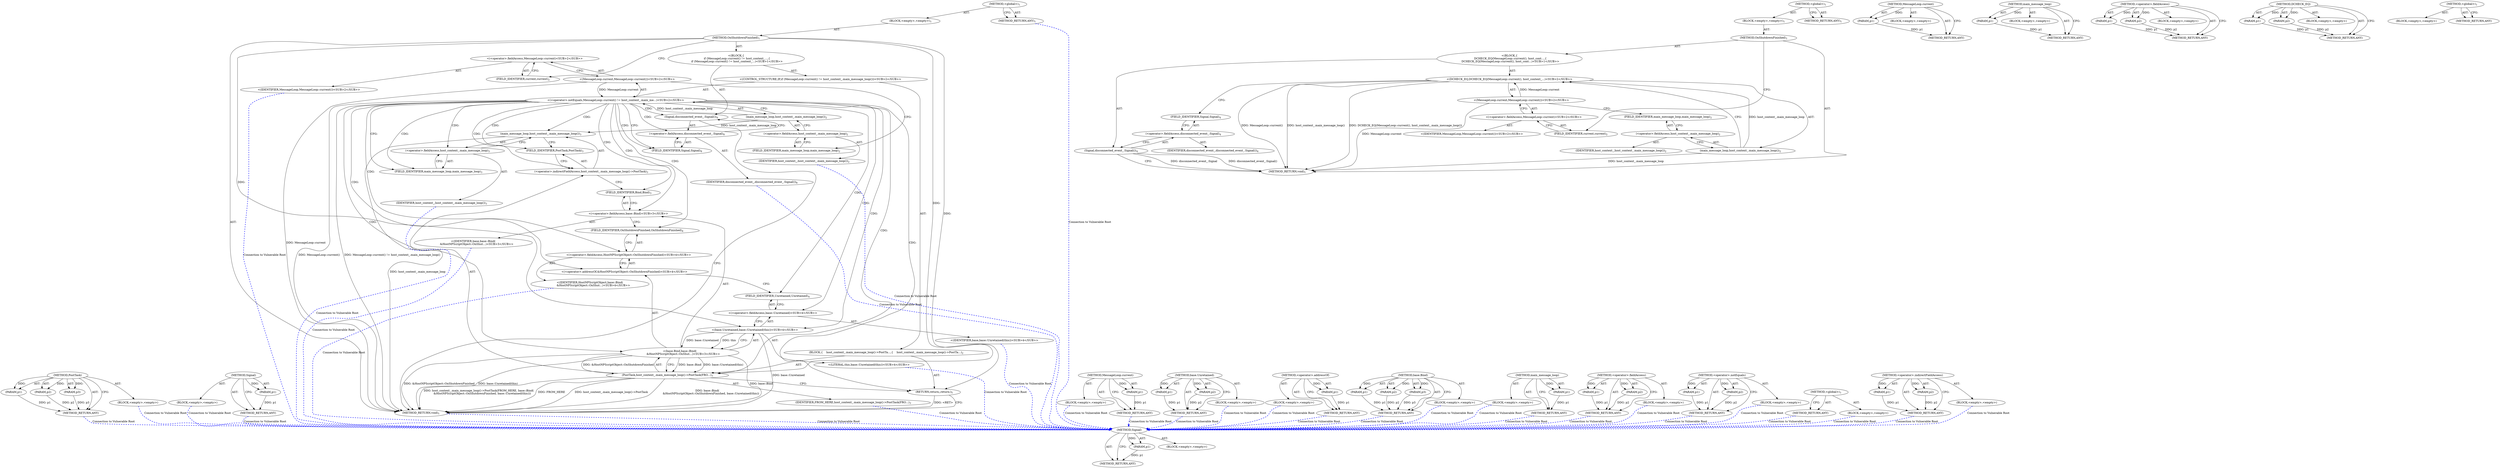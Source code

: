 digraph "&lt;operator&gt;.indirectFieldAccess" {
vulnerable_58 [label=<(METHOD,Signal)>];
vulnerable_59 [label=<(PARAM,p1)>];
vulnerable_60 [label=<(BLOCK,&lt;empty&gt;,&lt;empty&gt;)>];
vulnerable_61 [label=<(METHOD_RETURN,ANY)>];
vulnerable_6 [label=<(METHOD,&lt;global&gt;)<SUB>1</SUB>>];
vulnerable_7 [label=<(BLOCK,&lt;empty&gt;,&lt;empty&gt;)<SUB>1</SUB>>];
vulnerable_8 [label=<(METHOD,OnShutdownFinished)<SUB>1</SUB>>];
vulnerable_9 [label="<(BLOCK,{
  DCHECK_EQ(MessageLoop::current(), host_cont...,{
  DCHECK_EQ(MessageLoop::current(), host_cont...)<SUB>1</SUB>>"];
vulnerable_10 [label="<(DCHECK_EQ,DCHECK_EQ(MessageLoop::current(), host_context_...)<SUB>2</SUB>>"];
vulnerable_11 [label="<(MessageLoop.current,MessageLoop::current())<SUB>2</SUB>>"];
vulnerable_12 [label="<(&lt;operator&gt;.fieldAccess,MessageLoop::current)<SUB>2</SUB>>"];
vulnerable_13 [label="<(IDENTIFIER,MessageLoop,MessageLoop::current())<SUB>2</SUB>>"];
vulnerable_14 [label=<(FIELD_IDENTIFIER,current,current)<SUB>2</SUB>>];
vulnerable_15 [label=<(main_message_loop,host_context_.main_message_loop())<SUB>2</SUB>>];
vulnerable_16 [label=<(&lt;operator&gt;.fieldAccess,host_context_.main_message_loop)<SUB>2</SUB>>];
vulnerable_17 [label=<(IDENTIFIER,host_context_,host_context_.main_message_loop())<SUB>2</SUB>>];
vulnerable_18 [label=<(FIELD_IDENTIFIER,main_message_loop,main_message_loop)<SUB>2</SUB>>];
vulnerable_19 [label=<(Signal,disconnected_event_.Signal())<SUB>4</SUB>>];
vulnerable_20 [label=<(&lt;operator&gt;.fieldAccess,disconnected_event_.Signal)<SUB>4</SUB>>];
vulnerable_21 [label=<(IDENTIFIER,disconnected_event_,disconnected_event_.Signal())<SUB>4</SUB>>];
vulnerable_22 [label=<(FIELD_IDENTIFIER,Signal,Signal)<SUB>4</SUB>>];
vulnerable_23 [label=<(METHOD_RETURN,void)<SUB>1</SUB>>];
vulnerable_25 [label=<(METHOD_RETURN,ANY)<SUB>1</SUB>>];
vulnerable_45 [label=<(METHOD,MessageLoop.current)>];
vulnerable_46 [label=<(PARAM,p1)>];
vulnerable_47 [label=<(BLOCK,&lt;empty&gt;,&lt;empty&gt;)>];
vulnerable_48 [label=<(METHOD_RETURN,ANY)>];
vulnerable_54 [label=<(METHOD,main_message_loop)>];
vulnerable_55 [label=<(PARAM,p1)>];
vulnerable_56 [label=<(BLOCK,&lt;empty&gt;,&lt;empty&gt;)>];
vulnerable_57 [label=<(METHOD_RETURN,ANY)>];
vulnerable_49 [label=<(METHOD,&lt;operator&gt;.fieldAccess)>];
vulnerable_50 [label=<(PARAM,p1)>];
vulnerable_51 [label=<(PARAM,p2)>];
vulnerable_52 [label=<(BLOCK,&lt;empty&gt;,&lt;empty&gt;)>];
vulnerable_53 [label=<(METHOD_RETURN,ANY)>];
vulnerable_40 [label=<(METHOD,DCHECK_EQ)>];
vulnerable_41 [label=<(PARAM,p1)>];
vulnerable_42 [label=<(PARAM,p2)>];
vulnerable_43 [label=<(BLOCK,&lt;empty&gt;,&lt;empty&gt;)>];
vulnerable_44 [label=<(METHOD_RETURN,ANY)>];
vulnerable_34 [label=<(METHOD,&lt;global&gt;)<SUB>1</SUB>>];
vulnerable_35 [label=<(BLOCK,&lt;empty&gt;,&lt;empty&gt;)>];
vulnerable_36 [label=<(METHOD_RETURN,ANY)>];
fixed_82 [label=<(METHOD,PostTask)>];
fixed_83 [label=<(PARAM,p1)>];
fixed_84 [label=<(PARAM,p2)>];
fixed_85 [label=<(PARAM,p3)>];
fixed_86 [label=<(BLOCK,&lt;empty&gt;,&lt;empty&gt;)>];
fixed_87 [label=<(METHOD_RETURN,ANY)>];
fixed_108 [label=<(METHOD,Signal)>];
fixed_109 [label=<(PARAM,p1)>];
fixed_110 [label=<(BLOCK,&lt;empty&gt;,&lt;empty&gt;)>];
fixed_111 [label=<(METHOD_RETURN,ANY)>];
fixed_6 [label=<(METHOD,&lt;global&gt;)<SUB>1</SUB>>];
fixed_7 [label=<(BLOCK,&lt;empty&gt;,&lt;empty&gt;)<SUB>1</SUB>>];
fixed_8 [label=<(METHOD,OnShutdownFinished)<SUB>1</SUB>>];
fixed_9 [label="<(BLOCK,{
  if (MessageLoop::current() != host_context_...,{
  if (MessageLoop::current() != host_context_...)<SUB>1</SUB>>"];
fixed_10 [label="<(CONTROL_STRUCTURE,IF,if (MessageLoop::current() != host_context_.main_message_loop()))<SUB>2</SUB>>"];
fixed_11 [label="<(&lt;operator&gt;.notEquals,MessageLoop::current() != host_context_.main_me...)<SUB>2</SUB>>"];
fixed_12 [label="<(MessageLoop.current,MessageLoop::current())<SUB>2</SUB>>"];
fixed_13 [label="<(&lt;operator&gt;.fieldAccess,MessageLoop::current)<SUB>2</SUB>>"];
fixed_14 [label="<(IDENTIFIER,MessageLoop,MessageLoop::current())<SUB>2</SUB>>"];
fixed_15 [label=<(FIELD_IDENTIFIER,current,current)<SUB>2</SUB>>];
fixed_16 [label=<(main_message_loop,host_context_.main_message_loop())<SUB>2</SUB>>];
fixed_17 [label=<(&lt;operator&gt;.fieldAccess,host_context_.main_message_loop)<SUB>2</SUB>>];
fixed_18 [label=<(IDENTIFIER,host_context_,host_context_.main_message_loop())<SUB>2</SUB>>];
fixed_19 [label=<(FIELD_IDENTIFIER,main_message_loop,main_message_loop)<SUB>2</SUB>>];
fixed_20 [label=<(BLOCK,{
    host_context_.main_message_loop()-&gt;PostTa...,{
    host_context_.main_message_loop()-&gt;PostTa...)<SUB>2</SUB>>];
fixed_21 [label=<(PostTask,host_context_.main_message_loop()-&gt;PostTask(FRO...)<SUB>3</SUB>>];
fixed_22 [label=<(&lt;operator&gt;.indirectFieldAccess,host_context_.main_message_loop()-&gt;PostTask)<SUB>3</SUB>>];
fixed_23 [label=<(main_message_loop,host_context_.main_message_loop())<SUB>3</SUB>>];
fixed_24 [label=<(&lt;operator&gt;.fieldAccess,host_context_.main_message_loop)<SUB>3</SUB>>];
fixed_25 [label=<(IDENTIFIER,host_context_,host_context_.main_message_loop())<SUB>3</SUB>>];
fixed_26 [label=<(FIELD_IDENTIFIER,main_message_loop,main_message_loop)<SUB>3</SUB>>];
fixed_27 [label=<(FIELD_IDENTIFIER,PostTask,PostTask)<SUB>3</SUB>>];
fixed_28 [label=<(IDENTIFIER,FROM_HERE,host_context_.main_message_loop()-&gt;PostTask(FRO...)<SUB>3</SUB>>];
fixed_29 [label="<(base.Bind,base::Bind(
        &amp;HostNPScriptObject::OnShut...)<SUB>3</SUB>>"];
fixed_30 [label="<(&lt;operator&gt;.fieldAccess,base::Bind)<SUB>3</SUB>>"];
fixed_31 [label="<(IDENTIFIER,base,base::Bind(
        &amp;HostNPScriptObject::OnShut...)<SUB>3</SUB>>"];
fixed_32 [label=<(FIELD_IDENTIFIER,Bind,Bind)<SUB>3</SUB>>];
fixed_33 [label="<(&lt;operator&gt;.addressOf,&amp;HostNPScriptObject::OnShutdownFinished)<SUB>4</SUB>>"];
fixed_34 [label="<(&lt;operator&gt;.fieldAccess,HostNPScriptObject::OnShutdownFinished)<SUB>4</SUB>>"];
fixed_35 [label="<(IDENTIFIER,HostNPScriptObject,base::Bind(
        &amp;HostNPScriptObject::OnShut...)<SUB>4</SUB>>"];
fixed_36 [label=<(FIELD_IDENTIFIER,OnShutdownFinished,OnShutdownFinished)<SUB>4</SUB>>];
fixed_37 [label="<(base.Unretained,base::Unretained(this))<SUB>4</SUB>>"];
fixed_38 [label="<(&lt;operator&gt;.fieldAccess,base::Unretained)<SUB>4</SUB>>"];
fixed_39 [label="<(IDENTIFIER,base,base::Unretained(this))<SUB>4</SUB>>"];
fixed_40 [label=<(FIELD_IDENTIFIER,Unretained,Unretained)<SUB>4</SUB>>];
fixed_41 [label="<(LITERAL,this,base::Unretained(this))<SUB>4</SUB>>"];
fixed_42 [label=<(RETURN,return;,return;)<SUB>5</SUB>>];
fixed_43 [label=<(Signal,disconnected_event_.Signal())<SUB>8</SUB>>];
fixed_44 [label=<(&lt;operator&gt;.fieldAccess,disconnected_event_.Signal)<SUB>8</SUB>>];
fixed_45 [label=<(IDENTIFIER,disconnected_event_,disconnected_event_.Signal())<SUB>8</SUB>>];
fixed_46 [label=<(FIELD_IDENTIFIER,Signal,Signal)<SUB>8</SUB>>];
fixed_47 [label=<(METHOD_RETURN,void)<SUB>1</SUB>>];
fixed_49 [label=<(METHOD_RETURN,ANY)<SUB>1</SUB>>];
fixed_69 [label=<(METHOD,MessageLoop.current)>];
fixed_70 [label=<(PARAM,p1)>];
fixed_71 [label=<(BLOCK,&lt;empty&gt;,&lt;empty&gt;)>];
fixed_72 [label=<(METHOD_RETURN,ANY)>];
fixed_103 [label=<(METHOD,base.Unretained)>];
fixed_104 [label=<(PARAM,p1)>];
fixed_105 [label=<(PARAM,p2)>];
fixed_106 [label=<(BLOCK,&lt;empty&gt;,&lt;empty&gt;)>];
fixed_107 [label=<(METHOD_RETURN,ANY)>];
fixed_99 [label=<(METHOD,&lt;operator&gt;.addressOf)>];
fixed_100 [label=<(PARAM,p1)>];
fixed_101 [label=<(BLOCK,&lt;empty&gt;,&lt;empty&gt;)>];
fixed_102 [label=<(METHOD_RETURN,ANY)>];
fixed_93 [label=<(METHOD,base.Bind)>];
fixed_94 [label=<(PARAM,p1)>];
fixed_95 [label=<(PARAM,p2)>];
fixed_96 [label=<(PARAM,p3)>];
fixed_97 [label=<(BLOCK,&lt;empty&gt;,&lt;empty&gt;)>];
fixed_98 [label=<(METHOD_RETURN,ANY)>];
fixed_78 [label=<(METHOD,main_message_loop)>];
fixed_79 [label=<(PARAM,p1)>];
fixed_80 [label=<(BLOCK,&lt;empty&gt;,&lt;empty&gt;)>];
fixed_81 [label=<(METHOD_RETURN,ANY)>];
fixed_73 [label=<(METHOD,&lt;operator&gt;.fieldAccess)>];
fixed_74 [label=<(PARAM,p1)>];
fixed_75 [label=<(PARAM,p2)>];
fixed_76 [label=<(BLOCK,&lt;empty&gt;,&lt;empty&gt;)>];
fixed_77 [label=<(METHOD_RETURN,ANY)>];
fixed_64 [label=<(METHOD,&lt;operator&gt;.notEquals)>];
fixed_65 [label=<(PARAM,p1)>];
fixed_66 [label=<(PARAM,p2)>];
fixed_67 [label=<(BLOCK,&lt;empty&gt;,&lt;empty&gt;)>];
fixed_68 [label=<(METHOD_RETURN,ANY)>];
fixed_58 [label=<(METHOD,&lt;global&gt;)<SUB>1</SUB>>];
fixed_59 [label=<(BLOCK,&lt;empty&gt;,&lt;empty&gt;)>];
fixed_60 [label=<(METHOD_RETURN,ANY)>];
fixed_88 [label=<(METHOD,&lt;operator&gt;.indirectFieldAccess)>];
fixed_89 [label=<(PARAM,p1)>];
fixed_90 [label=<(PARAM,p2)>];
fixed_91 [label=<(BLOCK,&lt;empty&gt;,&lt;empty&gt;)>];
fixed_92 [label=<(METHOD_RETURN,ANY)>];
vulnerable_58 -> vulnerable_59  [key=0, label="AST: "];
vulnerable_58 -> vulnerable_59  [key=1, label="DDG: "];
vulnerable_58 -> vulnerable_60  [key=0, label="AST: "];
vulnerable_58 -> vulnerable_61  [key=0, label="AST: "];
vulnerable_58 -> vulnerable_61  [key=1, label="CFG: "];
vulnerable_59 -> vulnerable_61  [key=0, label="DDG: p1"];
vulnerable_6 -> vulnerable_7  [key=0, label="AST: "];
vulnerable_6 -> vulnerable_25  [key=0, label="AST: "];
vulnerable_6 -> vulnerable_25  [key=1, label="CFG: "];
vulnerable_7 -> vulnerable_8  [key=0, label="AST: "];
vulnerable_8 -> vulnerable_9  [key=0, label="AST: "];
vulnerable_8 -> vulnerable_23  [key=0, label="AST: "];
vulnerable_8 -> vulnerable_14  [key=0, label="CFG: "];
vulnerable_9 -> vulnerable_10  [key=0, label="AST: "];
vulnerable_9 -> vulnerable_19  [key=0, label="AST: "];
vulnerable_10 -> vulnerable_11  [key=0, label="AST: "];
vulnerable_10 -> vulnerable_15  [key=0, label="AST: "];
vulnerable_10 -> vulnerable_22  [key=0, label="CFG: "];
vulnerable_10 -> vulnerable_23  [key=0, label="DDG: MessageLoop::current()"];
vulnerable_10 -> vulnerable_23  [key=1, label="DDG: host_context_.main_message_loop()"];
vulnerable_10 -> vulnerable_23  [key=2, label="DDG: DCHECK_EQ(MessageLoop::current(), host_context_.main_message_loop())"];
vulnerable_11 -> vulnerable_12  [key=0, label="AST: "];
vulnerable_11 -> vulnerable_18  [key=0, label="CFG: "];
vulnerable_11 -> vulnerable_23  [key=0, label="DDG: MessageLoop::current"];
vulnerable_11 -> vulnerable_10  [key=0, label="DDG: MessageLoop::current"];
vulnerable_12 -> vulnerable_13  [key=0, label="AST: "];
vulnerable_12 -> vulnerable_14  [key=0, label="AST: "];
vulnerable_12 -> vulnerable_11  [key=0, label="CFG: "];
vulnerable_14 -> vulnerable_12  [key=0, label="CFG: "];
vulnerable_15 -> vulnerable_16  [key=0, label="AST: "];
vulnerable_15 -> vulnerable_10  [key=0, label="CFG: "];
vulnerable_15 -> vulnerable_10  [key=1, label="DDG: host_context_.main_message_loop"];
vulnerable_15 -> vulnerable_23  [key=0, label="DDG: host_context_.main_message_loop"];
vulnerable_16 -> vulnerable_17  [key=0, label="AST: "];
vulnerable_16 -> vulnerable_18  [key=0, label="AST: "];
vulnerable_16 -> vulnerable_15  [key=0, label="CFG: "];
vulnerable_18 -> vulnerable_16  [key=0, label="CFG: "];
vulnerable_19 -> vulnerable_20  [key=0, label="AST: "];
vulnerable_19 -> vulnerable_23  [key=0, label="CFG: "];
vulnerable_19 -> vulnerable_23  [key=1, label="DDG: disconnected_event_.Signal"];
vulnerable_19 -> vulnerable_23  [key=2, label="DDG: disconnected_event_.Signal()"];
vulnerable_20 -> vulnerable_21  [key=0, label="AST: "];
vulnerable_20 -> vulnerable_22  [key=0, label="AST: "];
vulnerable_20 -> vulnerable_19  [key=0, label="CFG: "];
vulnerable_22 -> vulnerable_20  [key=0, label="CFG: "];
vulnerable_45 -> vulnerable_46  [key=0, label="AST: "];
vulnerable_45 -> vulnerable_46  [key=1, label="DDG: "];
vulnerable_45 -> vulnerable_47  [key=0, label="AST: "];
vulnerable_45 -> vulnerable_48  [key=0, label="AST: "];
vulnerable_45 -> vulnerable_48  [key=1, label="CFG: "];
vulnerable_46 -> vulnerable_48  [key=0, label="DDG: p1"];
vulnerable_54 -> vulnerable_55  [key=0, label="AST: "];
vulnerable_54 -> vulnerable_55  [key=1, label="DDG: "];
vulnerable_54 -> vulnerable_56  [key=0, label="AST: "];
vulnerable_54 -> vulnerable_57  [key=0, label="AST: "];
vulnerable_54 -> vulnerable_57  [key=1, label="CFG: "];
vulnerable_55 -> vulnerable_57  [key=0, label="DDG: p1"];
vulnerable_49 -> vulnerable_50  [key=0, label="AST: "];
vulnerable_49 -> vulnerable_50  [key=1, label="DDG: "];
vulnerable_49 -> vulnerable_52  [key=0, label="AST: "];
vulnerable_49 -> vulnerable_51  [key=0, label="AST: "];
vulnerable_49 -> vulnerable_51  [key=1, label="DDG: "];
vulnerable_49 -> vulnerable_53  [key=0, label="AST: "];
vulnerable_49 -> vulnerable_53  [key=1, label="CFG: "];
vulnerable_50 -> vulnerable_53  [key=0, label="DDG: p1"];
vulnerable_51 -> vulnerable_53  [key=0, label="DDG: p2"];
vulnerable_40 -> vulnerable_41  [key=0, label="AST: "];
vulnerable_40 -> vulnerable_41  [key=1, label="DDG: "];
vulnerable_40 -> vulnerable_43  [key=0, label="AST: "];
vulnerable_40 -> vulnerable_42  [key=0, label="AST: "];
vulnerable_40 -> vulnerable_42  [key=1, label="DDG: "];
vulnerable_40 -> vulnerable_44  [key=0, label="AST: "];
vulnerable_40 -> vulnerable_44  [key=1, label="CFG: "];
vulnerable_41 -> vulnerable_44  [key=0, label="DDG: p1"];
vulnerable_42 -> vulnerable_44  [key=0, label="DDG: p2"];
vulnerable_34 -> vulnerable_35  [key=0, label="AST: "];
vulnerable_34 -> vulnerable_36  [key=0, label="AST: "];
vulnerable_34 -> vulnerable_36  [key=1, label="CFG: "];
fixed_82 -> fixed_83  [key=0, label="AST: "];
fixed_82 -> fixed_83  [key=1, label="DDG: "];
fixed_82 -> fixed_86  [key=0, label="AST: "];
fixed_82 -> fixed_84  [key=0, label="AST: "];
fixed_82 -> fixed_84  [key=1, label="DDG: "];
fixed_82 -> fixed_87  [key=0, label="AST: "];
fixed_82 -> fixed_87  [key=1, label="CFG: "];
fixed_82 -> fixed_85  [key=0, label="AST: "];
fixed_82 -> fixed_85  [key=1, label="DDG: "];
fixed_83 -> fixed_87  [key=0, label="DDG: p1"];
fixed_84 -> fixed_87  [key=0, label="DDG: p2"];
fixed_85 -> fixed_87  [key=0, label="DDG: p3"];
fixed_86 -> vulnerable_58  [color=blue, key=0, label="Connection to Vulnerable Root", penwidth="2.0", style=dashed];
fixed_87 -> vulnerable_58  [color=blue, key=0, label="Connection to Vulnerable Root", penwidth="2.0", style=dashed];
fixed_108 -> fixed_109  [key=0, label="AST: "];
fixed_108 -> fixed_109  [key=1, label="DDG: "];
fixed_108 -> fixed_110  [key=0, label="AST: "];
fixed_108 -> fixed_111  [key=0, label="AST: "];
fixed_108 -> fixed_111  [key=1, label="CFG: "];
fixed_109 -> fixed_111  [key=0, label="DDG: p1"];
fixed_110 -> vulnerable_58  [color=blue, key=0, label="Connection to Vulnerable Root", penwidth="2.0", style=dashed];
fixed_111 -> vulnerable_58  [color=blue, key=0, label="Connection to Vulnerable Root", penwidth="2.0", style=dashed];
fixed_6 -> fixed_7  [key=0, label="AST: "];
fixed_6 -> fixed_49  [key=0, label="AST: "];
fixed_6 -> fixed_49  [key=1, label="CFG: "];
fixed_7 -> fixed_8  [key=0, label="AST: "];
fixed_8 -> fixed_9  [key=0, label="AST: "];
fixed_8 -> fixed_47  [key=0, label="AST: "];
fixed_8 -> fixed_15  [key=0, label="CFG: "];
fixed_8 -> fixed_42  [key=0, label="DDG: "];
fixed_8 -> fixed_21  [key=0, label="DDG: "];
fixed_8 -> fixed_37  [key=0, label="DDG: "];
fixed_9 -> fixed_10  [key=0, label="AST: "];
fixed_9 -> fixed_43  [key=0, label="AST: "];
fixed_10 -> fixed_11  [key=0, label="AST: "];
fixed_10 -> fixed_20  [key=0, label="AST: "];
fixed_11 -> fixed_12  [key=0, label="AST: "];
fixed_11 -> fixed_16  [key=0, label="AST: "];
fixed_11 -> fixed_26  [key=0, label="CFG: "];
fixed_11 -> fixed_26  [key=1, label="CDG: "];
fixed_11 -> fixed_46  [key=0, label="CFG: "];
fixed_11 -> fixed_46  [key=1, label="CDG: "];
fixed_11 -> fixed_47  [key=0, label="DDG: MessageLoop::current()"];
fixed_11 -> fixed_47  [key=1, label="DDG: MessageLoop::current() != host_context_.main_message_loop()"];
fixed_11 -> fixed_24  [key=0, label="CDG: "];
fixed_11 -> fixed_30  [key=0, label="CDG: "];
fixed_11 -> fixed_34  [key=0, label="CDG: "];
fixed_11 -> fixed_21  [key=0, label="CDG: "];
fixed_11 -> fixed_32  [key=0, label="CDG: "];
fixed_11 -> fixed_33  [key=0, label="CDG: "];
fixed_11 -> fixed_42  [key=0, label="CDG: "];
fixed_11 -> fixed_23  [key=0, label="CDG: "];
fixed_11 -> fixed_36  [key=0, label="CDG: "];
fixed_11 -> fixed_37  [key=0, label="CDG: "];
fixed_11 -> fixed_38  [key=0, label="CDG: "];
fixed_11 -> fixed_22  [key=0, label="CDG: "];
fixed_11 -> fixed_27  [key=0, label="CDG: "];
fixed_11 -> fixed_40  [key=0, label="CDG: "];
fixed_11 -> fixed_29  [key=0, label="CDG: "];
fixed_11 -> fixed_44  [key=0, label="CDG: "];
fixed_11 -> fixed_43  [key=0, label="CDG: "];
fixed_12 -> fixed_13  [key=0, label="AST: "];
fixed_12 -> fixed_19  [key=0, label="CFG: "];
fixed_12 -> fixed_47  [key=0, label="DDG: MessageLoop::current"];
fixed_12 -> fixed_11  [key=0, label="DDG: MessageLoop::current"];
fixed_13 -> fixed_14  [key=0, label="AST: "];
fixed_13 -> fixed_15  [key=0, label="AST: "];
fixed_13 -> fixed_12  [key=0, label="CFG: "];
fixed_14 -> vulnerable_58  [color=blue, key=0, label="Connection to Vulnerable Root", penwidth="2.0", style=dashed];
fixed_15 -> fixed_13  [key=0, label="CFG: "];
fixed_16 -> fixed_17  [key=0, label="AST: "];
fixed_16 -> fixed_11  [key=0, label="CFG: "];
fixed_16 -> fixed_11  [key=1, label="DDG: host_context_.main_message_loop"];
fixed_16 -> fixed_23  [key=0, label="DDG: host_context_.main_message_loop"];
fixed_17 -> fixed_18  [key=0, label="AST: "];
fixed_17 -> fixed_19  [key=0, label="AST: "];
fixed_17 -> fixed_16  [key=0, label="CFG: "];
fixed_18 -> vulnerable_58  [color=blue, key=0, label="Connection to Vulnerable Root", penwidth="2.0", style=dashed];
fixed_19 -> fixed_17  [key=0, label="CFG: "];
fixed_20 -> fixed_21  [key=0, label="AST: "];
fixed_20 -> fixed_42  [key=0, label="AST: "];
fixed_21 -> fixed_22  [key=0, label="AST: "];
fixed_21 -> fixed_28  [key=0, label="AST: "];
fixed_21 -> fixed_29  [key=0, label="AST: "];
fixed_21 -> fixed_42  [key=0, label="CFG: "];
fixed_21 -> fixed_47  [key=0, label="DDG: host_context_.main_message_loop()-&gt;PostTask"];
fixed_21 -> fixed_47  [key=1, label="DDG: base::Bind(
        &amp;HostNPScriptObject::OnShutdownFinished, base::Unretained(this))"];
fixed_21 -> fixed_47  [key=2, label="DDG: host_context_.main_message_loop()-&gt;PostTask(FROM_HERE, base::Bind(
        &amp;HostNPScriptObject::OnShutdownFinished, base::Unretained(this)))"];
fixed_21 -> fixed_47  [key=3, label="DDG: FROM_HERE"];
fixed_22 -> fixed_23  [key=0, label="AST: "];
fixed_22 -> fixed_27  [key=0, label="AST: "];
fixed_22 -> fixed_32  [key=0, label="CFG: "];
fixed_23 -> fixed_24  [key=0, label="AST: "];
fixed_23 -> fixed_27  [key=0, label="CFG: "];
fixed_23 -> fixed_47  [key=0, label="DDG: host_context_.main_message_loop"];
fixed_24 -> fixed_25  [key=0, label="AST: "];
fixed_24 -> fixed_26  [key=0, label="AST: "];
fixed_24 -> fixed_23  [key=0, label="CFG: "];
fixed_25 -> vulnerable_58  [color=blue, key=0, label="Connection to Vulnerable Root", penwidth="2.0", style=dashed];
fixed_26 -> fixed_24  [key=0, label="CFG: "];
fixed_27 -> fixed_22  [key=0, label="CFG: "];
fixed_28 -> vulnerable_58  [color=blue, key=0, label="Connection to Vulnerable Root", penwidth="2.0", style=dashed];
fixed_29 -> fixed_30  [key=0, label="AST: "];
fixed_29 -> fixed_33  [key=0, label="AST: "];
fixed_29 -> fixed_37  [key=0, label="AST: "];
fixed_29 -> fixed_21  [key=0, label="CFG: "];
fixed_29 -> fixed_21  [key=1, label="DDG: base::Bind"];
fixed_29 -> fixed_21  [key=2, label="DDG: &amp;HostNPScriptObject::OnShutdownFinished"];
fixed_29 -> fixed_21  [key=3, label="DDG: base::Unretained(this)"];
fixed_29 -> fixed_47  [key=0, label="DDG: base::Bind"];
fixed_29 -> fixed_47  [key=1, label="DDG: &amp;HostNPScriptObject::OnShutdownFinished"];
fixed_29 -> fixed_47  [key=2, label="DDG: base::Unretained(this)"];
fixed_30 -> fixed_31  [key=0, label="AST: "];
fixed_30 -> fixed_32  [key=0, label="AST: "];
fixed_30 -> fixed_36  [key=0, label="CFG: "];
fixed_31 -> vulnerable_58  [color=blue, key=0, label="Connection to Vulnerable Root", penwidth="2.0", style=dashed];
fixed_32 -> fixed_30  [key=0, label="CFG: "];
fixed_33 -> fixed_34  [key=0, label="AST: "];
fixed_33 -> fixed_40  [key=0, label="CFG: "];
fixed_34 -> fixed_35  [key=0, label="AST: "];
fixed_34 -> fixed_36  [key=0, label="AST: "];
fixed_34 -> fixed_33  [key=0, label="CFG: "];
fixed_35 -> vulnerable_58  [color=blue, key=0, label="Connection to Vulnerable Root", penwidth="2.0", style=dashed];
fixed_36 -> fixed_34  [key=0, label="CFG: "];
fixed_37 -> fixed_38  [key=0, label="AST: "];
fixed_37 -> fixed_41  [key=0, label="AST: "];
fixed_37 -> fixed_29  [key=0, label="CFG: "];
fixed_37 -> fixed_29  [key=1, label="DDG: base::Unretained"];
fixed_37 -> fixed_29  [key=2, label="DDG: this"];
fixed_37 -> fixed_47  [key=0, label="DDG: base::Unretained"];
fixed_38 -> fixed_39  [key=0, label="AST: "];
fixed_38 -> fixed_40  [key=0, label="AST: "];
fixed_38 -> fixed_37  [key=0, label="CFG: "];
fixed_39 -> vulnerable_58  [color=blue, key=0, label="Connection to Vulnerable Root", penwidth="2.0", style=dashed];
fixed_40 -> fixed_38  [key=0, label="CFG: "];
fixed_41 -> vulnerable_58  [color=blue, key=0, label="Connection to Vulnerable Root", penwidth="2.0", style=dashed];
fixed_42 -> fixed_47  [key=0, label="CFG: "];
fixed_42 -> fixed_47  [key=1, label="DDG: &lt;RET&gt;"];
fixed_43 -> fixed_44  [key=0, label="AST: "];
fixed_43 -> fixed_47  [key=0, label="CFG: "];
fixed_44 -> fixed_45  [key=0, label="AST: "];
fixed_44 -> fixed_46  [key=0, label="AST: "];
fixed_44 -> fixed_43  [key=0, label="CFG: "];
fixed_45 -> vulnerable_58  [color=blue, key=0, label="Connection to Vulnerable Root", penwidth="2.0", style=dashed];
fixed_46 -> fixed_44  [key=0, label="CFG: "];
fixed_47 -> vulnerable_58  [color=blue, key=0, label="Connection to Vulnerable Root", penwidth="2.0", style=dashed];
fixed_49 -> vulnerable_58  [color=blue, key=0, label="Connection to Vulnerable Root", penwidth="2.0", style=dashed];
fixed_69 -> fixed_70  [key=0, label="AST: "];
fixed_69 -> fixed_70  [key=1, label="DDG: "];
fixed_69 -> fixed_71  [key=0, label="AST: "];
fixed_69 -> fixed_72  [key=0, label="AST: "];
fixed_69 -> fixed_72  [key=1, label="CFG: "];
fixed_70 -> fixed_72  [key=0, label="DDG: p1"];
fixed_71 -> vulnerable_58  [color=blue, key=0, label="Connection to Vulnerable Root", penwidth="2.0", style=dashed];
fixed_72 -> vulnerable_58  [color=blue, key=0, label="Connection to Vulnerable Root", penwidth="2.0", style=dashed];
fixed_103 -> fixed_104  [key=0, label="AST: "];
fixed_103 -> fixed_104  [key=1, label="DDG: "];
fixed_103 -> fixed_106  [key=0, label="AST: "];
fixed_103 -> fixed_105  [key=0, label="AST: "];
fixed_103 -> fixed_105  [key=1, label="DDG: "];
fixed_103 -> fixed_107  [key=0, label="AST: "];
fixed_103 -> fixed_107  [key=1, label="CFG: "];
fixed_104 -> fixed_107  [key=0, label="DDG: p1"];
fixed_105 -> fixed_107  [key=0, label="DDG: p2"];
fixed_106 -> vulnerable_58  [color=blue, key=0, label="Connection to Vulnerable Root", penwidth="2.0", style=dashed];
fixed_107 -> vulnerable_58  [color=blue, key=0, label="Connection to Vulnerable Root", penwidth="2.0", style=dashed];
fixed_99 -> fixed_100  [key=0, label="AST: "];
fixed_99 -> fixed_100  [key=1, label="DDG: "];
fixed_99 -> fixed_101  [key=0, label="AST: "];
fixed_99 -> fixed_102  [key=0, label="AST: "];
fixed_99 -> fixed_102  [key=1, label="CFG: "];
fixed_100 -> fixed_102  [key=0, label="DDG: p1"];
fixed_101 -> vulnerable_58  [color=blue, key=0, label="Connection to Vulnerable Root", penwidth="2.0", style=dashed];
fixed_102 -> vulnerable_58  [color=blue, key=0, label="Connection to Vulnerable Root", penwidth="2.0", style=dashed];
fixed_93 -> fixed_94  [key=0, label="AST: "];
fixed_93 -> fixed_94  [key=1, label="DDG: "];
fixed_93 -> fixed_97  [key=0, label="AST: "];
fixed_93 -> fixed_95  [key=0, label="AST: "];
fixed_93 -> fixed_95  [key=1, label="DDG: "];
fixed_93 -> fixed_98  [key=0, label="AST: "];
fixed_93 -> fixed_98  [key=1, label="CFG: "];
fixed_93 -> fixed_96  [key=0, label="AST: "];
fixed_93 -> fixed_96  [key=1, label="DDG: "];
fixed_94 -> fixed_98  [key=0, label="DDG: p1"];
fixed_95 -> fixed_98  [key=0, label="DDG: p2"];
fixed_96 -> fixed_98  [key=0, label="DDG: p3"];
fixed_97 -> vulnerable_58  [color=blue, key=0, label="Connection to Vulnerable Root", penwidth="2.0", style=dashed];
fixed_98 -> vulnerable_58  [color=blue, key=0, label="Connection to Vulnerable Root", penwidth="2.0", style=dashed];
fixed_78 -> fixed_79  [key=0, label="AST: "];
fixed_78 -> fixed_79  [key=1, label="DDG: "];
fixed_78 -> fixed_80  [key=0, label="AST: "];
fixed_78 -> fixed_81  [key=0, label="AST: "];
fixed_78 -> fixed_81  [key=1, label="CFG: "];
fixed_79 -> fixed_81  [key=0, label="DDG: p1"];
fixed_80 -> vulnerable_58  [color=blue, key=0, label="Connection to Vulnerable Root", penwidth="2.0", style=dashed];
fixed_81 -> vulnerable_58  [color=blue, key=0, label="Connection to Vulnerable Root", penwidth="2.0", style=dashed];
fixed_73 -> fixed_74  [key=0, label="AST: "];
fixed_73 -> fixed_74  [key=1, label="DDG: "];
fixed_73 -> fixed_76  [key=0, label="AST: "];
fixed_73 -> fixed_75  [key=0, label="AST: "];
fixed_73 -> fixed_75  [key=1, label="DDG: "];
fixed_73 -> fixed_77  [key=0, label="AST: "];
fixed_73 -> fixed_77  [key=1, label="CFG: "];
fixed_74 -> fixed_77  [key=0, label="DDG: p1"];
fixed_75 -> fixed_77  [key=0, label="DDG: p2"];
fixed_76 -> vulnerable_58  [color=blue, key=0, label="Connection to Vulnerable Root", penwidth="2.0", style=dashed];
fixed_77 -> vulnerable_58  [color=blue, key=0, label="Connection to Vulnerable Root", penwidth="2.0", style=dashed];
fixed_64 -> fixed_65  [key=0, label="AST: "];
fixed_64 -> fixed_65  [key=1, label="DDG: "];
fixed_64 -> fixed_67  [key=0, label="AST: "];
fixed_64 -> fixed_66  [key=0, label="AST: "];
fixed_64 -> fixed_66  [key=1, label="DDG: "];
fixed_64 -> fixed_68  [key=0, label="AST: "];
fixed_64 -> fixed_68  [key=1, label="CFG: "];
fixed_65 -> fixed_68  [key=0, label="DDG: p1"];
fixed_66 -> fixed_68  [key=0, label="DDG: p2"];
fixed_67 -> vulnerable_58  [color=blue, key=0, label="Connection to Vulnerable Root", penwidth="2.0", style=dashed];
fixed_68 -> vulnerable_58  [color=blue, key=0, label="Connection to Vulnerable Root", penwidth="2.0", style=dashed];
fixed_58 -> fixed_59  [key=0, label="AST: "];
fixed_58 -> fixed_60  [key=0, label="AST: "];
fixed_58 -> fixed_60  [key=1, label="CFG: "];
fixed_59 -> vulnerable_58  [color=blue, key=0, label="Connection to Vulnerable Root", penwidth="2.0", style=dashed];
fixed_60 -> vulnerable_58  [color=blue, key=0, label="Connection to Vulnerable Root", penwidth="2.0", style=dashed];
fixed_88 -> fixed_89  [key=0, label="AST: "];
fixed_88 -> fixed_89  [key=1, label="DDG: "];
fixed_88 -> fixed_91  [key=0, label="AST: "];
fixed_88 -> fixed_90  [key=0, label="AST: "];
fixed_88 -> fixed_90  [key=1, label="DDG: "];
fixed_88 -> fixed_92  [key=0, label="AST: "];
fixed_88 -> fixed_92  [key=1, label="CFG: "];
fixed_89 -> fixed_92  [key=0, label="DDG: p1"];
fixed_90 -> fixed_92  [key=0, label="DDG: p2"];
fixed_91 -> vulnerable_58  [color=blue, key=0, label="Connection to Vulnerable Root", penwidth="2.0", style=dashed];
fixed_92 -> vulnerable_58  [color=blue, key=0, label="Connection to Vulnerable Root", penwidth="2.0", style=dashed];
}
